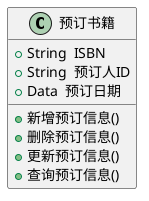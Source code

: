 @startuml
class 预订书籍{
    +String  ISBN
    +String  预订人ID
    +Data  预订日期
    +新增预订信息()
    +删除预订信息()
    +更新预订信息()
    +查询预订信息()
}
@enduml
